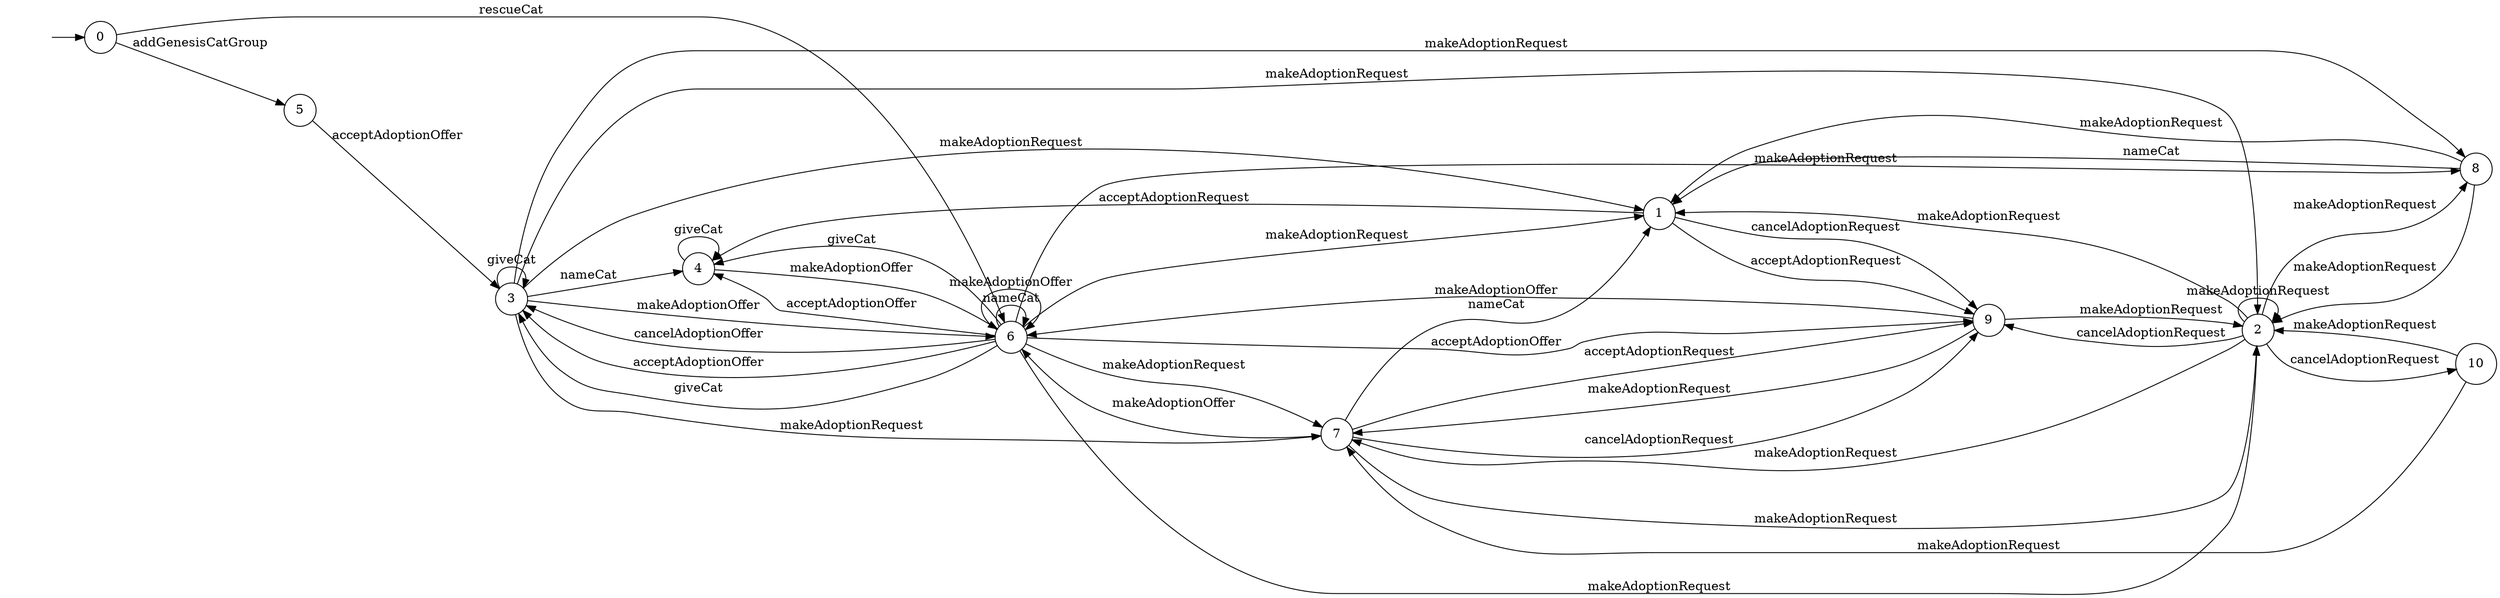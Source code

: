 digraph "Dapp-Automata-data/result/model-fix/0x60cd862c9c687a9de49aecdc3a99b74a4fc54ab6/MoonCatRescue/FSM-9" {
	graph [rankdir=LR]
	"" [label="" shape=plaintext]
	4 [label=4 shape=circle]
	5 [label=5 shape=circle]
	10 [label=10 shape=circle]
	1 [label=1 shape=circle]
	0 [label=0 shape=circle]
	6 [label=6 shape=circle]
	3 [label=3 shape=circle]
	8 [label=8 shape=circle]
	2 [label=2 shape=circle]
	9 [label=9 shape=circle]
	7 [label=7 shape=circle]
	"" -> 0 [label=""]
	0 -> 6 [label=rescueCat]
	0 -> 5 [label=addGenesisCatGroup]
	5 -> 3 [label=acceptAdoptionOffer]
	9 -> 6 [label=makeAdoptionOffer]
	9 -> 7 [label=makeAdoptionRequest]
	9 -> 2 [label=makeAdoptionRequest]
	8 -> 1 [label=nameCat]
	8 -> 2 [label=makeAdoptionRequest]
	8 -> 1 [label=makeAdoptionRequest]
	10 -> 7 [label=makeAdoptionRequest]
	10 -> 2 [label=makeAdoptionRequest]
	7 -> 1 [label=nameCat]
	7 -> 6 [label=makeAdoptionOffer]
	7 -> 2 [label=makeAdoptionRequest]
	7 -> 9 [label=acceptAdoptionRequest]
	7 -> 9 [label=cancelAdoptionRequest]
	2 -> 8 [label=makeAdoptionRequest]
	2 -> 2 [label=makeAdoptionRequest]
	2 -> 7 [label=makeAdoptionRequest]
	2 -> 1 [label=makeAdoptionRequest]
	2 -> 9 [label=cancelAdoptionRequest]
	2 -> 10 [label=cancelAdoptionRequest]
	1 -> 4 [label=acceptAdoptionRequest]
	1 -> 9 [label=acceptAdoptionRequest]
	1 -> 9 [label=cancelAdoptionRequest]
	4 -> 6 [label=makeAdoptionOffer]
	4 -> 4 [label=giveCat]
	3 -> 4 [label=nameCat]
	3 -> 6 [label=makeAdoptionOffer]
	3 -> 3 [label=giveCat]
	3 -> 8 [label=makeAdoptionRequest]
	3 -> 2 [label=makeAdoptionRequest]
	3 -> 7 [label=makeAdoptionRequest]
	3 -> 1 [label=makeAdoptionRequest]
	6 -> 6 [label=nameCat]
	6 -> 6 [label=makeAdoptionOffer]
	6 -> 3 [label=cancelAdoptionOffer]
	6 -> 4 [label=acceptAdoptionOffer]
	6 -> 3 [label=acceptAdoptionOffer]
	6 -> 9 [label=acceptAdoptionOffer]
	6 -> 4 [label=giveCat]
	6 -> 3 [label=giveCat]
	6 -> 8 [label=makeAdoptionRequest]
	6 -> 2 [label=makeAdoptionRequest]
	6 -> 7 [label=makeAdoptionRequest]
	6 -> 1 [label=makeAdoptionRequest]
}
